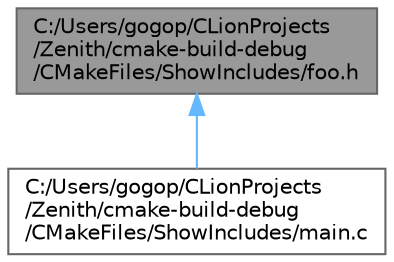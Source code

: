 digraph "C:/Users/gogop/CLionProjects/Zenith/cmake-build-debug/CMakeFiles/ShowIncludes/foo.h"
{
 // LATEX_PDF_SIZE
  bgcolor="transparent";
  edge [fontname=Helvetica,fontsize=10,labelfontname=Helvetica,labelfontsize=10];
  node [fontname=Helvetica,fontsize=10,shape=box,height=0.2,width=0.4];
  Node1 [id="Node000001",label="C:/Users/gogop/CLionProjects\l/Zenith/cmake-build-debug\l/CMakeFiles/ShowIncludes/foo.h",height=0.2,width=0.4,color="gray40", fillcolor="grey60", style="filled", fontcolor="black",tooltip=" "];
  Node1 -> Node2 [id="edge1_Node000001_Node000002",dir="back",color="steelblue1",style="solid",tooltip=" "];
  Node2 [id="Node000002",label="C:/Users/gogop/CLionProjects\l/Zenith/cmake-build-debug\l/CMakeFiles/ShowIncludes/main.c",height=0.2,width=0.4,color="grey40", fillcolor="white", style="filled",URL="$cmake-build-debug_2_c_make_files_2_show_includes_2main_8c.html",tooltip=" "];
}
